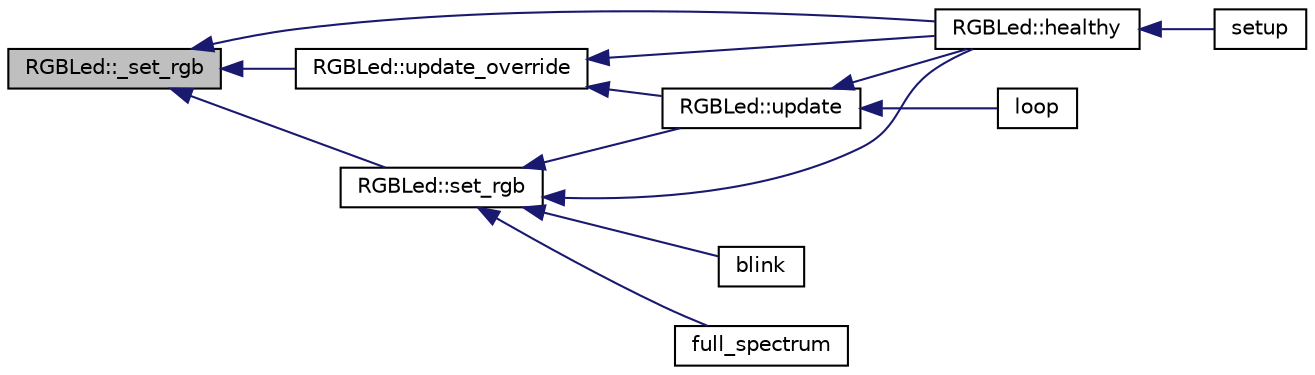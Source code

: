 digraph "RGBLed::_set_rgb"
{
 // INTERACTIVE_SVG=YES
  edge [fontname="Helvetica",fontsize="10",labelfontname="Helvetica",labelfontsize="10"];
  node [fontname="Helvetica",fontsize="10",shape=record];
  rankdir="LR";
  Node1 [label="RGBLed::_set_rgb",height=0.2,width=0.4,color="black", fillcolor="grey75", style="filled", fontcolor="black"];
  Node1 -> Node2 [dir="back",color="midnightblue",fontsize="10",style="solid",fontname="Helvetica"];
  Node2 [label="RGBLed::healthy",height=0.2,width=0.4,color="black", fillcolor="white", style="filled",URL="$classRGBLed.html#a54c06112f4d67b0232b44231e13693f9"];
  Node2 -> Node3 [dir="back",color="midnightblue",fontsize="10",style="solid",fontname="Helvetica"];
  Node3 [label="setup",height=0.2,width=0.4,color="black", fillcolor="white", style="filled",URL="$ToshibaLED__test_8cpp.html#a4fc01d736fe50cf5b977f755b675f11d"];
  Node1 -> Node4 [dir="back",color="midnightblue",fontsize="10",style="solid",fontname="Helvetica"];
  Node4 [label="RGBLed::set_rgb",height=0.2,width=0.4,color="black", fillcolor="white", style="filled",URL="$classRGBLed.html#ac226b0a197dc8535b9a12fa43ac3eb57"];
  Node4 -> Node5 [dir="back",color="midnightblue",fontsize="10",style="solid",fontname="Helvetica"];
  Node5 [label="full_spectrum",height=0.2,width=0.4,color="black", fillcolor="white", style="filled",URL="$ToshibaLED__test_8cpp.html#ad67671ab8984d9ed8e667c740735dd94"];
  Node4 -> Node6 [dir="back",color="midnightblue",fontsize="10",style="solid",fontname="Helvetica"];
  Node6 [label="blink",height=0.2,width=0.4,color="black", fillcolor="white", style="filled",URL="$ToshibaLED__test_8cpp.html#a5664bd38fc668253a0152e6b319aafbb"];
  Node4 -> Node7 [dir="back",color="midnightblue",fontsize="10",style="solid",fontname="Helvetica"];
  Node7 [label="RGBLed::update",height=0.2,width=0.4,color="black", fillcolor="white", style="filled",URL="$classRGBLed.html#ab945365164159e3bce17c7fe88e83afc"];
  Node7 -> Node8 [dir="back",color="midnightblue",fontsize="10",style="solid",fontname="Helvetica"];
  Node8 [label="loop",height=0.2,width=0.4,color="black", fillcolor="white", style="filled",URL="$ToshibaLED__test_8cpp.html#afe461d27b9c48d5921c00d521181f12f"];
  Node7 -> Node2 [dir="back",color="midnightblue",fontsize="10",style="solid",fontname="Helvetica"];
  Node4 -> Node2 [dir="back",color="midnightblue",fontsize="10",style="solid",fontname="Helvetica"];
  Node1 -> Node9 [dir="back",color="midnightblue",fontsize="10",style="solid",fontname="Helvetica"];
  Node9 [label="RGBLed::update_override",height=0.2,width=0.4,color="black", fillcolor="white", style="filled",URL="$classRGBLed.html#aaacde030b84601c5802bf153f0b337a0"];
  Node9 -> Node7 [dir="back",color="midnightblue",fontsize="10",style="solid",fontname="Helvetica"];
  Node9 -> Node2 [dir="back",color="midnightblue",fontsize="10",style="solid",fontname="Helvetica"];
}
